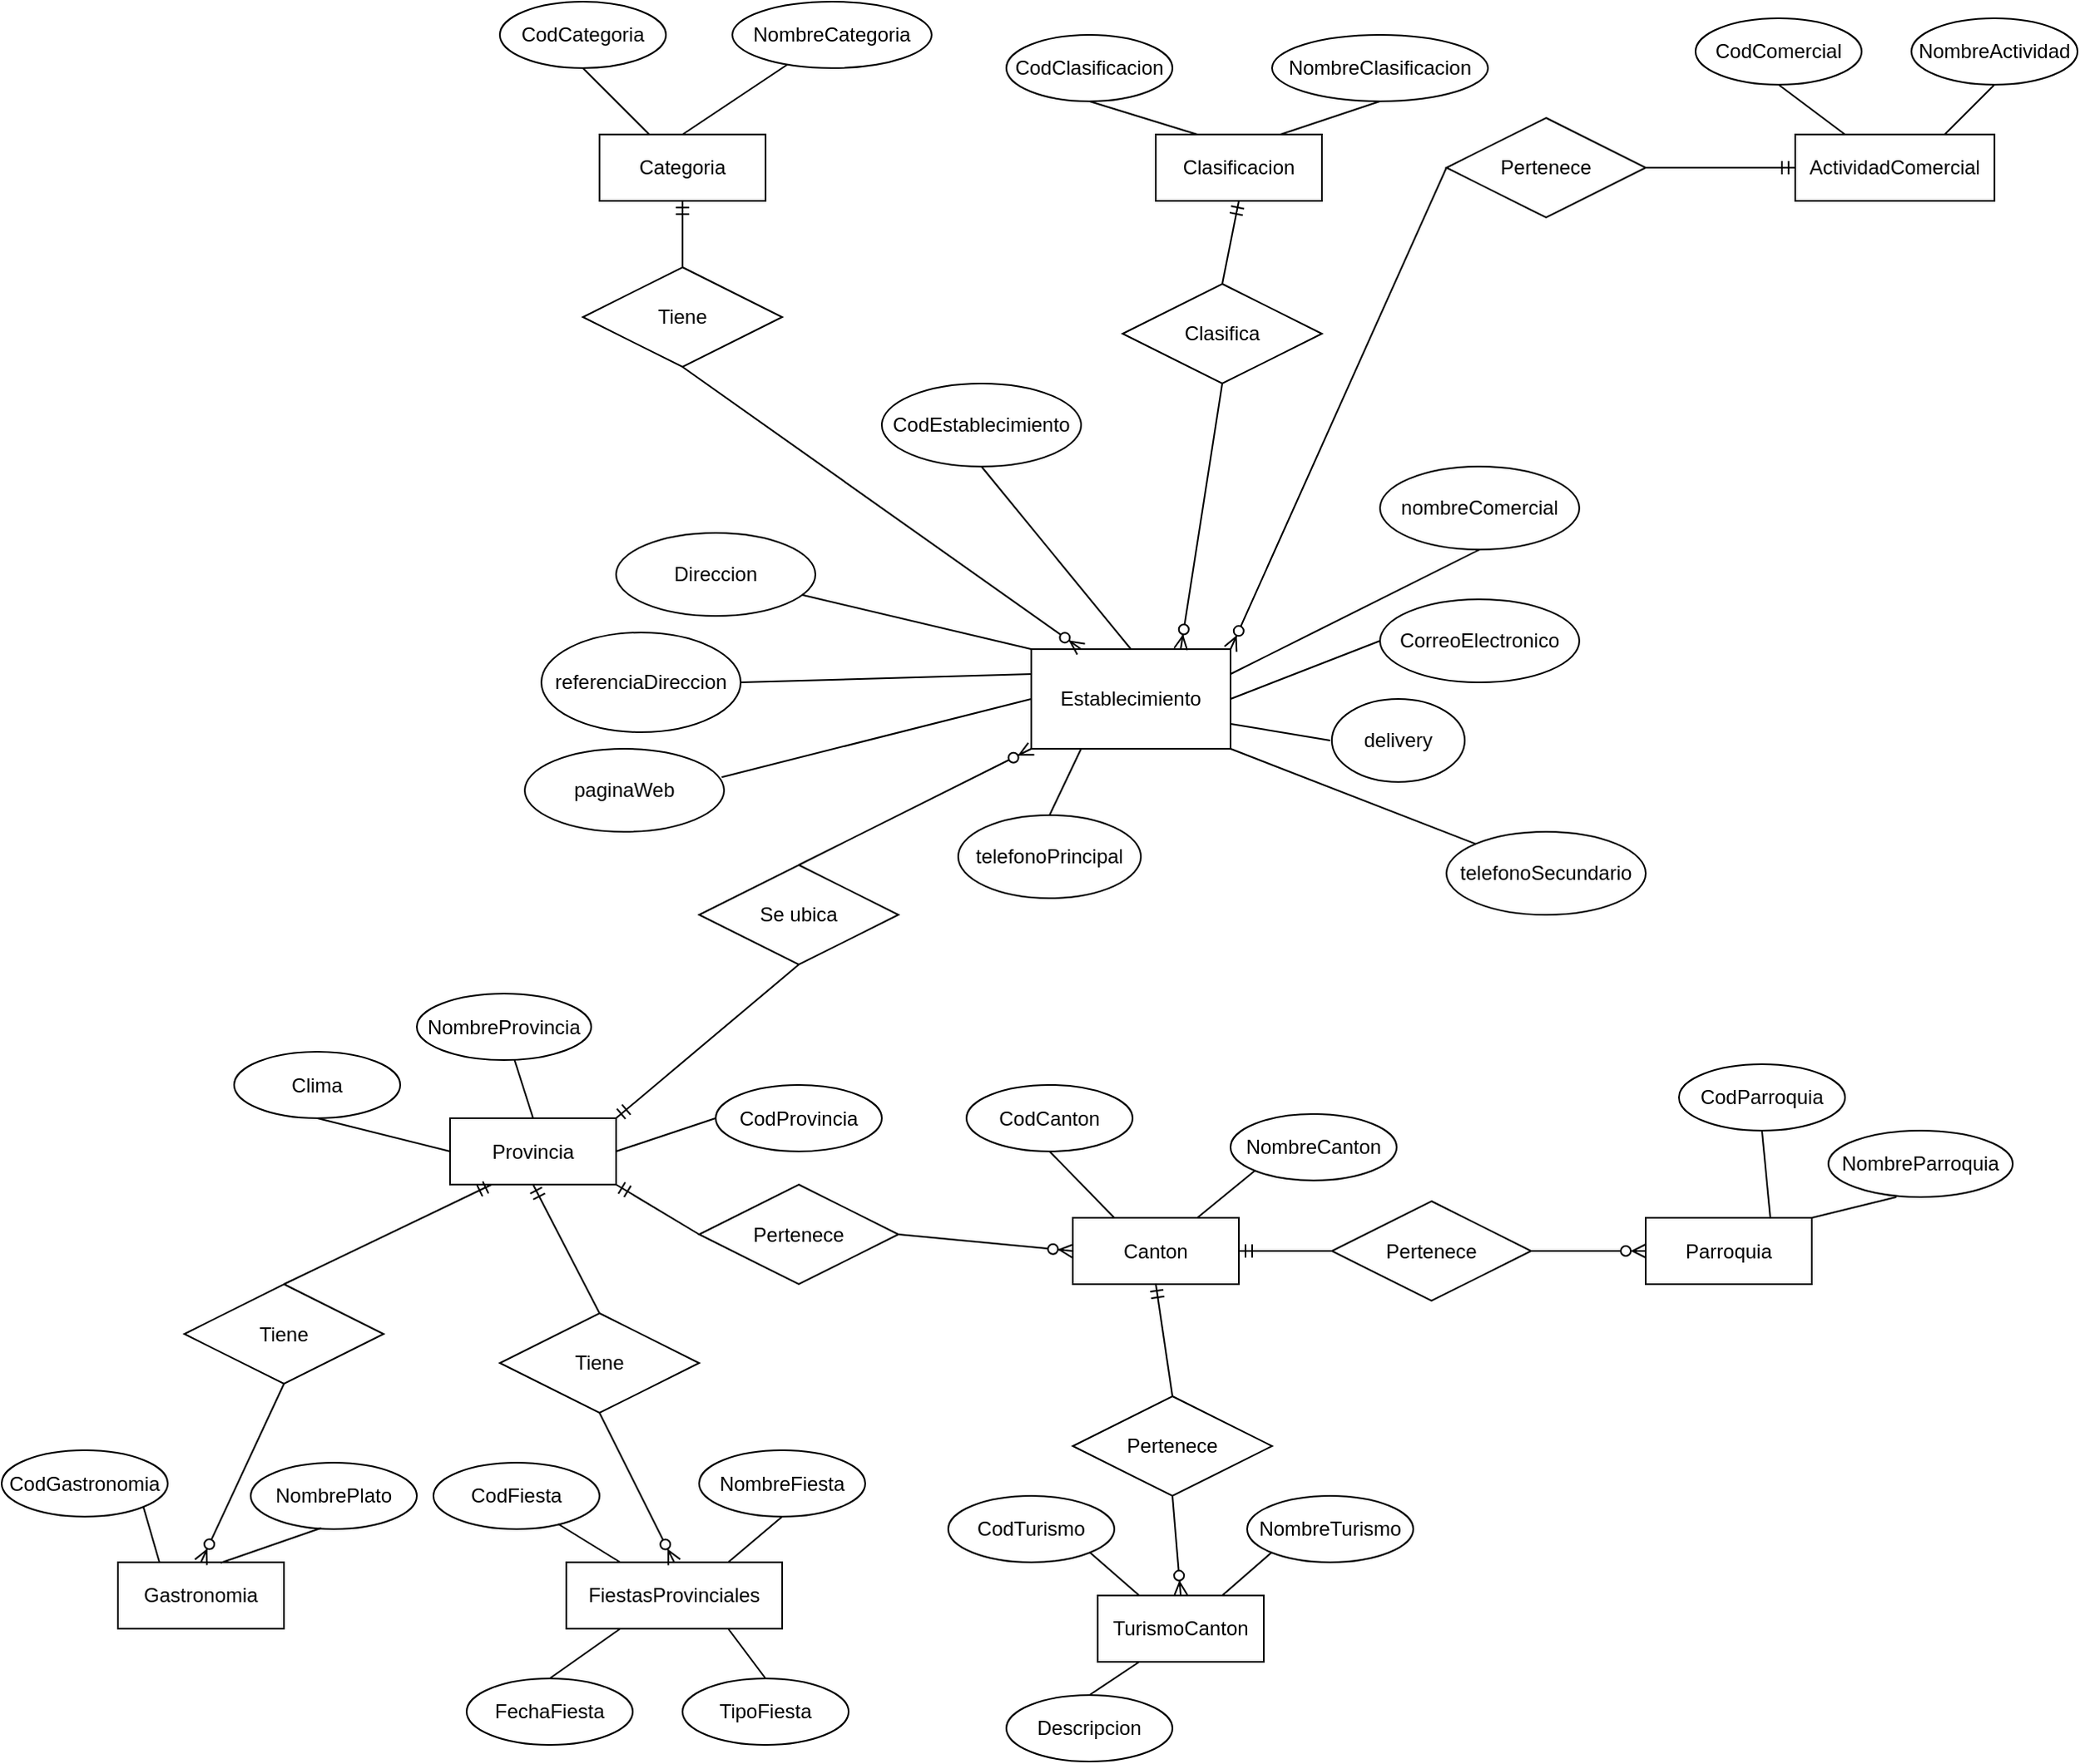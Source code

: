 <mxfile version="19.0.3" type="device"><diagram id="7Nfb3QkKBbaUCwM4NK9T" name="Page-1"><mxGraphModel dx="1038" dy="1818" grid="1" gridSize="10" guides="1" tooltips="1" connect="1" arrows="1" fold="1" page="1" pageScale="1" pageWidth="827" pageHeight="1169" math="0" shadow="0"><root><mxCell id="0"/><mxCell id="1" parent="0"/><mxCell id="yKOmjdnNSAJttsfC4Ndb-1" value="&lt;font style=&quot;vertical-align: inherit;&quot;&gt;&lt;font style=&quot;vertical-align: inherit;&quot;&gt;Establecimiento&lt;/font&gt;&lt;/font&gt;" style="rounded=0;whiteSpace=wrap;html=1;" parent="1" vertex="1"><mxGeometry x="660" y="-680" width="120" height="60" as="geometry"/></mxCell><mxCell id="yKOmjdnNSAJttsfC4Ndb-2" value="" style="endArrow=none;html=1;rounded=0;entryX=0.5;entryY=0;entryDx=0;entryDy=0;exitX=0.5;exitY=1;exitDx=0;exitDy=0;" parent="1" source="yKOmjdnNSAJttsfC4Ndb-4" target="yKOmjdnNSAJttsfC4Ndb-1" edge="1"><mxGeometry width="50" height="50" relative="1" as="geometry"><mxPoint x="780" y="-660" as="sourcePoint"/><mxPoint x="830" y="-620" as="targetPoint"/></mxGeometry></mxCell><mxCell id="yKOmjdnNSAJttsfC4Ndb-4" value="&lt;font style=&quot;vertical-align: inherit;&quot;&gt;&lt;font style=&quot;vertical-align: inherit;&quot;&gt;CodEstablecimiento&lt;/font&gt;&lt;/font&gt;" style="ellipse;whiteSpace=wrap;html=1;" parent="1" vertex="1"><mxGeometry x="570" y="-840" width="120" height="50" as="geometry"/></mxCell><mxCell id="yKOmjdnNSAJttsfC4Ndb-5" value="&lt;font style=&quot;vertical-align: inherit;&quot;&gt;&lt;font style=&quot;vertical-align: inherit;&quot;&gt;referenciaDireccion&lt;/font&gt;&lt;/font&gt;" style="ellipse;whiteSpace=wrap;html=1;" parent="1" vertex="1"><mxGeometry x="365" y="-690" width="120" height="60" as="geometry"/></mxCell><mxCell id="yKOmjdnNSAJttsfC4Ndb-6" value="&lt;font style=&quot;vertical-align: inherit;&quot;&gt;&lt;font style=&quot;vertical-align: inherit;&quot;&gt;Direccion&lt;/font&gt;&lt;/font&gt;" style="ellipse;whiteSpace=wrap;html=1;" parent="1" vertex="1"><mxGeometry x="410" y="-750" width="120" height="50" as="geometry"/></mxCell><mxCell id="yKOmjdnNSAJttsfC4Ndb-7" value="&lt;font style=&quot;vertical-align: inherit;&quot;&gt;&lt;font style=&quot;vertical-align: inherit;&quot;&gt;nombreComercial&lt;/font&gt;&lt;/font&gt;" style="ellipse;whiteSpace=wrap;html=1;" parent="1" vertex="1"><mxGeometry x="870" y="-790" width="120" height="50" as="geometry"/></mxCell><mxCell id="yKOmjdnNSAJttsfC4Ndb-9" value="&lt;font style=&quot;vertical-align: inherit;&quot;&gt;&lt;font style=&quot;vertical-align: inherit;&quot;&gt;telefonoSecundario&lt;/font&gt;&lt;/font&gt;" style="ellipse;whiteSpace=wrap;html=1;" parent="1" vertex="1"><mxGeometry x="910" y="-570" width="120" height="50" as="geometry"/></mxCell><mxCell id="yKOmjdnNSAJttsfC4Ndb-10" value="&lt;font style=&quot;vertical-align: inherit;&quot;&gt;&lt;font style=&quot;vertical-align: inherit;&quot;&gt;telefonoPrincipal&lt;/font&gt;&lt;/font&gt;" style="ellipse;whiteSpace=wrap;html=1;" parent="1" vertex="1"><mxGeometry x="616" y="-580" width="110" height="50" as="geometry"/></mxCell><mxCell id="yKOmjdnNSAJttsfC4Ndb-11" value="&lt;font style=&quot;vertical-align: inherit;&quot;&gt;&lt;font style=&quot;vertical-align: inherit;&quot;&gt;CorreoElectronico&lt;/font&gt;&lt;/font&gt;" style="ellipse;whiteSpace=wrap;html=1;" parent="1" vertex="1"><mxGeometry x="870" y="-710" width="120" height="50" as="geometry"/></mxCell><mxCell id="yKOmjdnNSAJttsfC4Ndb-12" value="&lt;font style=&quot;vertical-align: inherit&quot;&gt;&lt;font style=&quot;vertical-align: inherit&quot;&gt;delivery&lt;/font&gt;&lt;/font&gt;" style="ellipse;whiteSpace=wrap;html=1;" parent="1" vertex="1"><mxGeometry x="841" y="-650" width="80" height="50" as="geometry"/></mxCell><mxCell id="yKOmjdnNSAJttsfC4Ndb-13" value="&lt;font style=&quot;vertical-align: inherit;&quot;&gt;&lt;font style=&quot;vertical-align: inherit;&quot;&gt;paginaWeb&lt;/font&gt;&lt;/font&gt;" style="ellipse;whiteSpace=wrap;html=1;" parent="1" vertex="1"><mxGeometry x="355" y="-620" width="120" height="50" as="geometry"/></mxCell><mxCell id="yKOmjdnNSAJttsfC4Ndb-14" style="edgeStyle=orthogonalEdgeStyle;rounded=0;orthogonalLoop=1;jettySize=auto;html=1;exitX=0.5;exitY=1;exitDx=0;exitDy=0;" parent="1" source="yKOmjdnNSAJttsfC4Ndb-10" target="yKOmjdnNSAJttsfC4Ndb-10" edge="1"><mxGeometry relative="1" as="geometry"/></mxCell><mxCell id="yKOmjdnNSAJttsfC4Ndb-15" value="" style="endArrow=none;html=1;rounded=0;exitX=1;exitY=0.25;exitDx=0;exitDy=0;entryX=0.5;entryY=1;entryDx=0;entryDy=0;" parent="1" source="yKOmjdnNSAJttsfC4Ndb-1" target="yKOmjdnNSAJttsfC4Ndb-7" edge="1"><mxGeometry width="50" height="50" relative="1" as="geometry"><mxPoint x="870" y="-650" as="sourcePoint"/><mxPoint x="920" y="-700" as="targetPoint"/></mxGeometry></mxCell><mxCell id="yKOmjdnNSAJttsfC4Ndb-16" value="" style="endArrow=none;html=1;rounded=0;exitX=0;exitY=0;exitDx=0;exitDy=0;" parent="1" source="yKOmjdnNSAJttsfC4Ndb-1" target="yKOmjdnNSAJttsfC4Ndb-6" edge="1"><mxGeometry width="50" height="50" relative="1" as="geometry"><mxPoint x="870" y="-650" as="sourcePoint"/><mxPoint x="920" y="-700" as="targetPoint"/></mxGeometry></mxCell><mxCell id="yKOmjdnNSAJttsfC4Ndb-17" value="" style="endArrow=none;html=1;rounded=0;exitX=1;exitY=0.5;exitDx=0;exitDy=0;entryX=0;entryY=0.25;entryDx=0;entryDy=0;" parent="1" source="yKOmjdnNSAJttsfC4Ndb-5" target="yKOmjdnNSAJttsfC4Ndb-1" edge="1"><mxGeometry width="50" height="50" relative="1" as="geometry"><mxPoint x="640" y="-625" as="sourcePoint"/><mxPoint x="690" y="-675" as="targetPoint"/></mxGeometry></mxCell><mxCell id="yKOmjdnNSAJttsfC4Ndb-19" value="" style="endArrow=none;html=1;rounded=0;entryX=0;entryY=0.5;entryDx=0;entryDy=0;exitX=1;exitY=0.5;exitDx=0;exitDy=0;" parent="1" source="yKOmjdnNSAJttsfC4Ndb-1" target="yKOmjdnNSAJttsfC4Ndb-11" edge="1"><mxGeometry width="50" height="50" relative="1" as="geometry"><mxPoint x="695" y="-680" as="sourcePoint"/><mxPoint x="745" y="-730" as="targetPoint"/></mxGeometry></mxCell><mxCell id="yKOmjdnNSAJttsfC4Ndb-20" value="" style="endArrow=none;html=1;rounded=0;entryX=0;entryY=0.5;entryDx=0;entryDy=0;exitX=0.988;exitY=0.342;exitDx=0;exitDy=0;exitPerimeter=0;" parent="1" source="yKOmjdnNSAJttsfC4Ndb-13" target="yKOmjdnNSAJttsfC4Ndb-1" edge="1"><mxGeometry width="50" height="50" relative="1" as="geometry"><mxPoint x="620" y="-620" as="sourcePoint"/><mxPoint x="670" y="-670" as="targetPoint"/></mxGeometry></mxCell><mxCell id="yKOmjdnNSAJttsfC4Ndb-21" value="" style="endArrow=none;html=1;rounded=0;exitX=1;exitY=0.75;exitDx=0;exitDy=0;" parent="1" source="yKOmjdnNSAJttsfC4Ndb-1" edge="1"><mxGeometry width="50" height="50" relative="1" as="geometry"><mxPoint x="775" y="-650" as="sourcePoint"/><mxPoint x="840" y="-625" as="targetPoint"/></mxGeometry></mxCell><mxCell id="yKOmjdnNSAJttsfC4Ndb-22" value="" style="endArrow=none;html=1;rounded=0;entryX=1;entryY=1;entryDx=0;entryDy=0;exitX=0;exitY=0;exitDx=0;exitDy=0;" parent="1" source="yKOmjdnNSAJttsfC4Ndb-9" target="yKOmjdnNSAJttsfC4Ndb-1" edge="1"><mxGeometry width="50" height="50" relative="1" as="geometry"><mxPoint x="730" y="-600" as="sourcePoint"/><mxPoint x="730" y="-640" as="targetPoint"/></mxGeometry></mxCell><mxCell id="yKOmjdnNSAJttsfC4Ndb-23" value="" style="endArrow=none;html=1;rounded=0;entryX=0.25;entryY=1;entryDx=0;entryDy=0;exitX=0.5;exitY=0;exitDx=0;exitDy=0;" parent="1" source="yKOmjdnNSAJttsfC4Ndb-10" target="yKOmjdnNSAJttsfC4Ndb-1" edge="1"><mxGeometry width="50" height="50" relative="1" as="geometry"><mxPoint x="640" y="-560" as="sourcePoint"/><mxPoint x="690" y="-610" as="targetPoint"/></mxGeometry></mxCell><mxCell id="RggyuU1F-Hhv1ceYbxHs-1" value="Provincia" style="whiteSpace=wrap;html=1;align=center;" parent="1" vertex="1"><mxGeometry x="310" y="-397.5" width="100" height="40" as="geometry"/></mxCell><mxCell id="RggyuU1F-Hhv1ceYbxHs-2" value="CodProvincia" style="ellipse;whiteSpace=wrap;html=1;align=center;" parent="1" vertex="1"><mxGeometry x="470" y="-417.5" width="100" height="40" as="geometry"/></mxCell><mxCell id="RggyuU1F-Hhv1ceYbxHs-3" value="NombreProvincia" style="ellipse;whiteSpace=wrap;html=1;align=center;" parent="1" vertex="1"><mxGeometry x="290" y="-472.5" width="105" height="40" as="geometry"/></mxCell><mxCell id="RggyuU1F-Hhv1ceYbxHs-4" value="Clima" style="ellipse;whiteSpace=wrap;html=1;align=center;" parent="1" vertex="1"><mxGeometry x="180" y="-437.5" width="100" height="40" as="geometry"/></mxCell><mxCell id="RggyuU1F-Hhv1ceYbxHs-5" value="" style="endArrow=none;html=1;rounded=0;entryX=0;entryY=0.5;entryDx=0;entryDy=0;exitX=0.5;exitY=1;exitDx=0;exitDy=0;" parent="1" source="RggyuU1F-Hhv1ceYbxHs-4" target="RggyuU1F-Hhv1ceYbxHs-1" edge="1"><mxGeometry relative="1" as="geometry"><mxPoint x="-100" y="-377.5" as="sourcePoint"/><mxPoint x="60" y="-377.5" as="targetPoint"/></mxGeometry></mxCell><mxCell id="RggyuU1F-Hhv1ceYbxHs-6" value="" style="endArrow=none;html=1;rounded=0;entryX=0.5;entryY=0;entryDx=0;entryDy=0;" parent="1" source="RggyuU1F-Hhv1ceYbxHs-3" target="RggyuU1F-Hhv1ceYbxHs-1" edge="1"><mxGeometry relative="1" as="geometry"><mxPoint x="90" y="-472.5" as="sourcePoint"/><mxPoint x="250" y="-472.5" as="targetPoint"/></mxGeometry></mxCell><mxCell id="RggyuU1F-Hhv1ceYbxHs-7" value="" style="endArrow=none;html=1;rounded=0;entryX=0;entryY=0.5;entryDx=0;entryDy=0;exitX=1;exitY=0.5;exitDx=0;exitDy=0;" parent="1" source="RggyuU1F-Hhv1ceYbxHs-1" target="RggyuU1F-Hhv1ceYbxHs-2" edge="1"><mxGeometry relative="1" as="geometry"><mxPoint x="250" y="-303" as="sourcePoint"/><mxPoint x="410" y="-303" as="targetPoint"/></mxGeometry></mxCell><mxCell id="RggyuU1F-Hhv1ceYbxHs-8" value="Categoria" style="whiteSpace=wrap;html=1;align=center;" parent="1" vertex="1"><mxGeometry x="400" y="-990" width="100" height="40" as="geometry"/></mxCell><mxCell id="RggyuU1F-Hhv1ceYbxHs-9" value="NombreCategoria" style="ellipse;whiteSpace=wrap;html=1;align=center;" parent="1" vertex="1"><mxGeometry x="480" y="-1070" width="120" height="40" as="geometry"/></mxCell><mxCell id="RggyuU1F-Hhv1ceYbxHs-10" value="CodCategoria" style="ellipse;whiteSpace=wrap;html=1;align=center;" parent="1" vertex="1"><mxGeometry x="340" y="-1070" width="100" height="40" as="geometry"/></mxCell><mxCell id="RggyuU1F-Hhv1ceYbxHs-11" value="" style="endArrow=none;html=1;rounded=0;" parent="1" target="RggyuU1F-Hhv1ceYbxHs-8" edge="1"><mxGeometry relative="1" as="geometry"><mxPoint x="390" y="-1030" as="sourcePoint"/><mxPoint x="470" y="-1140" as="targetPoint"/></mxGeometry></mxCell><mxCell id="RggyuU1F-Hhv1ceYbxHs-12" value="" style="endArrow=none;html=1;rounded=0;entryX=0.5;entryY=0;entryDx=0;entryDy=0;" parent="1" source="RggyuU1F-Hhv1ceYbxHs-9" target="RggyuU1F-Hhv1ceYbxHs-8" edge="1"><mxGeometry relative="1" as="geometry"><mxPoint x="310" y="-1140" as="sourcePoint"/><mxPoint x="470" y="-1140" as="targetPoint"/></mxGeometry></mxCell><mxCell id="RggyuU1F-Hhv1ceYbxHs-13" value="Canton" style="whiteSpace=wrap;html=1;align=center;" parent="1" vertex="1"><mxGeometry x="685" y="-337.5" width="100" height="40" as="geometry"/></mxCell><mxCell id="RggyuU1F-Hhv1ceYbxHs-14" value="CodCanton" style="ellipse;whiteSpace=wrap;html=1;align=center;" parent="1" vertex="1"><mxGeometry x="621" y="-417.5" width="100" height="40" as="geometry"/></mxCell><mxCell id="RggyuU1F-Hhv1ceYbxHs-15" value="NombreCanton" style="ellipse;whiteSpace=wrap;html=1;align=center;" parent="1" vertex="1"><mxGeometry x="780" y="-400" width="100" height="40" as="geometry"/></mxCell><mxCell id="RggyuU1F-Hhv1ceYbxHs-16" value="" style="endArrow=none;html=1;rounded=0;entryX=0.25;entryY=0;entryDx=0;entryDy=0;exitX=0.5;exitY=1;exitDx=0;exitDy=0;" parent="1" source="RggyuU1F-Hhv1ceYbxHs-14" target="RggyuU1F-Hhv1ceYbxHs-13" edge="1"><mxGeometry relative="1" as="geometry"><mxPoint x="591" y="-487.5" as="sourcePoint"/><mxPoint x="751" y="-487.5" as="targetPoint"/></mxGeometry></mxCell><mxCell id="RggyuU1F-Hhv1ceYbxHs-17" value="" style="endArrow=none;html=1;rounded=0;exitX=0;exitY=1;exitDx=0;exitDy=0;entryX=0.75;entryY=0;entryDx=0;entryDy=0;" parent="1" source="RggyuU1F-Hhv1ceYbxHs-15" target="RggyuU1F-Hhv1ceYbxHs-13" edge="1"><mxGeometry relative="1" as="geometry"><mxPoint x="591" y="-487.5" as="sourcePoint"/><mxPoint x="770" y="-350" as="targetPoint"/></mxGeometry></mxCell><mxCell id="RggyuU1F-Hhv1ceYbxHs-18" value="ActividadComercial" style="whiteSpace=wrap;html=1;align=center;" parent="1" vertex="1"><mxGeometry x="1120" y="-990" width="120" height="40" as="geometry"/></mxCell><mxCell id="RggyuU1F-Hhv1ceYbxHs-19" value="CodComercial" style="ellipse;whiteSpace=wrap;html=1;align=center;" parent="1" vertex="1"><mxGeometry x="1060" y="-1060" width="100" height="40" as="geometry"/></mxCell><mxCell id="RggyuU1F-Hhv1ceYbxHs-20" value="NombreActividad" style="ellipse;whiteSpace=wrap;html=1;align=center;" parent="1" vertex="1"><mxGeometry x="1190" y="-1060" width="100" height="40" as="geometry"/></mxCell><mxCell id="RggyuU1F-Hhv1ceYbxHs-21" value="" style="endArrow=none;html=1;rounded=0;entryX=0.25;entryY=0;entryDx=0;entryDy=0;exitX=0.5;exitY=1;exitDx=0;exitDy=0;" parent="1" source="RggyuU1F-Hhv1ceYbxHs-19" target="RggyuU1F-Hhv1ceYbxHs-18" edge="1"><mxGeometry relative="1" as="geometry"><mxPoint x="730" y="-1170" as="sourcePoint"/><mxPoint x="890" y="-1170" as="targetPoint"/></mxGeometry></mxCell><mxCell id="RggyuU1F-Hhv1ceYbxHs-22" value="" style="endArrow=none;html=1;rounded=0;entryX=0.75;entryY=0;entryDx=0;entryDy=0;exitX=0.5;exitY=1;exitDx=0;exitDy=0;" parent="1" source="RggyuU1F-Hhv1ceYbxHs-20" target="RggyuU1F-Hhv1ceYbxHs-18" edge="1"><mxGeometry relative="1" as="geometry"><mxPoint x="730" y="-1170" as="sourcePoint"/><mxPoint x="890" y="-1170" as="targetPoint"/></mxGeometry></mxCell><mxCell id="RggyuU1F-Hhv1ceYbxHs-23" value="Clasificacion" style="whiteSpace=wrap;html=1;align=center;" parent="1" vertex="1"><mxGeometry x="735" y="-990" width="100" height="40" as="geometry"/></mxCell><mxCell id="RggyuU1F-Hhv1ceYbxHs-24" value="NombreClasificacion" style="ellipse;whiteSpace=wrap;html=1;align=center;" parent="1" vertex="1"><mxGeometry x="805" y="-1050" width="130" height="40" as="geometry"/></mxCell><mxCell id="RggyuU1F-Hhv1ceYbxHs-25" value="CodClasificacion" style="ellipse;whiteSpace=wrap;html=1;align=center;" parent="1" vertex="1"><mxGeometry x="645" y="-1050" width="100" height="40" as="geometry"/></mxCell><mxCell id="RggyuU1F-Hhv1ceYbxHs-26" value="" style="endArrow=none;html=1;rounded=0;exitX=0.25;exitY=0;exitDx=0;exitDy=0;entryX=0.5;entryY=1;entryDx=0;entryDy=0;" parent="1" source="RggyuU1F-Hhv1ceYbxHs-23" target="RggyuU1F-Hhv1ceYbxHs-25" edge="1"><mxGeometry relative="1" as="geometry"><mxPoint x="865" y="-1240" as="sourcePoint"/><mxPoint x="1025" y="-1240" as="targetPoint"/></mxGeometry></mxCell><mxCell id="RggyuU1F-Hhv1ceYbxHs-27" value="" style="endArrow=none;html=1;rounded=0;entryX=0.75;entryY=0;entryDx=0;entryDy=0;exitX=0.5;exitY=1;exitDx=0;exitDy=0;" parent="1" source="RggyuU1F-Hhv1ceYbxHs-24" target="RggyuU1F-Hhv1ceYbxHs-23" edge="1"><mxGeometry relative="1" as="geometry"><mxPoint x="865" y="-1240" as="sourcePoint"/><mxPoint x="1025" y="-1240" as="targetPoint"/></mxGeometry></mxCell><mxCell id="RggyuU1F-Hhv1ceYbxHs-28" value="Parroquia" style="whiteSpace=wrap;html=1;align=center;" parent="1" vertex="1"><mxGeometry x="1030" y="-337.5" width="100" height="40" as="geometry"/></mxCell><mxCell id="RggyuU1F-Hhv1ceYbxHs-29" value="CodParroquia" style="ellipse;whiteSpace=wrap;html=1;align=center;" parent="1" vertex="1"><mxGeometry x="1050" y="-430" width="100" height="40" as="geometry"/></mxCell><mxCell id="RggyuU1F-Hhv1ceYbxHs-30" value="NombreParroquia" style="ellipse;whiteSpace=wrap;html=1;align=center;" parent="1" vertex="1"><mxGeometry x="1140" y="-390" width="111" height="40" as="geometry"/></mxCell><mxCell id="RggyuU1F-Hhv1ceYbxHs-32" value="" style="endArrow=none;html=1;rounded=0;exitX=0.5;exitY=1;exitDx=0;exitDy=0;entryX=0.75;entryY=0;entryDx=0;entryDy=0;" parent="1" source="RggyuU1F-Hhv1ceYbxHs-29" target="RggyuU1F-Hhv1ceYbxHs-28" edge="1"><mxGeometry relative="1" as="geometry"><mxPoint x="1030" y="-370" as="sourcePoint"/><mxPoint x="1080" y="-340" as="targetPoint"/></mxGeometry></mxCell><mxCell id="RggyuU1F-Hhv1ceYbxHs-33" value="" style="endArrow=none;html=1;rounded=0;entryX=1;entryY=0;entryDx=0;entryDy=0;exitX=0.369;exitY=1;exitDx=0;exitDy=0;exitPerimeter=0;" parent="1" source="RggyuU1F-Hhv1ceYbxHs-30" target="RggyuU1F-Hhv1ceYbxHs-28" edge="1"><mxGeometry relative="1" as="geometry"><mxPoint x="1175.5" y="-367.5" as="sourcePoint"/><mxPoint x="1045" y="-447.5" as="targetPoint"/></mxGeometry></mxCell><mxCell id="RggyuU1F-Hhv1ceYbxHs-35" value="Gastronomia" style="whiteSpace=wrap;html=1;align=center;" parent="1" vertex="1"><mxGeometry x="110" y="-130" width="100" height="40" as="geometry"/></mxCell><mxCell id="RggyuU1F-Hhv1ceYbxHs-36" value="NombrePlato" style="ellipse;whiteSpace=wrap;html=1;align=center;" parent="1" vertex="1"><mxGeometry x="190" y="-190" width="100" height="40" as="geometry"/></mxCell><mxCell id="RggyuU1F-Hhv1ceYbxHs-37" value="CodGastronomia" style="ellipse;whiteSpace=wrap;html=1;align=center;" parent="1" vertex="1"><mxGeometry x="40" y="-197.5" width="100" height="40" as="geometry"/></mxCell><mxCell id="RggyuU1F-Hhv1ceYbxHs-38" value="" style="endArrow=none;html=1;rounded=0;entryX=0.25;entryY=0;entryDx=0;entryDy=0;exitX=1;exitY=1;exitDx=0;exitDy=0;" parent="1" source="RggyuU1F-Hhv1ceYbxHs-37" target="RggyuU1F-Hhv1ceYbxHs-35" edge="1"><mxGeometry relative="1" as="geometry"><mxPoint x="560" y="-477.5" as="sourcePoint"/><mxPoint x="720" y="-477.5" as="targetPoint"/></mxGeometry></mxCell><mxCell id="RggyuU1F-Hhv1ceYbxHs-39" value="" style="endArrow=none;html=1;rounded=0;exitX=0.618;exitY=0.01;exitDx=0;exitDy=0;exitPerimeter=0;entryX=0.424;entryY=0.985;entryDx=0;entryDy=0;entryPerimeter=0;" parent="1" source="RggyuU1F-Hhv1ceYbxHs-35" target="RggyuU1F-Hhv1ceYbxHs-36" edge="1"><mxGeometry relative="1" as="geometry"><mxPoint x="560" y="-477.5" as="sourcePoint"/><mxPoint x="720" y="-477.5" as="targetPoint"/></mxGeometry></mxCell><mxCell id="RggyuU1F-Hhv1ceYbxHs-40" value="TurismoCanton" style="whiteSpace=wrap;html=1;align=center;" parent="1" vertex="1"><mxGeometry x="700" y="-110" width="100" height="40" as="geometry"/></mxCell><mxCell id="RggyuU1F-Hhv1ceYbxHs-41" value="NombreTurismo" style="ellipse;whiteSpace=wrap;html=1;align=center;" parent="1" vertex="1"><mxGeometry x="790" y="-170" width="100" height="40" as="geometry"/></mxCell><mxCell id="RggyuU1F-Hhv1ceYbxHs-42" value="CodTurismo" style="ellipse;whiteSpace=wrap;html=1;align=center;" parent="1" vertex="1"><mxGeometry x="610" y="-170" width="100" height="40" as="geometry"/></mxCell><mxCell id="RggyuU1F-Hhv1ceYbxHs-43" value="" style="endArrow=none;html=1;rounded=0;entryX=0.25;entryY=0;entryDx=0;entryDy=0;exitX=1;exitY=1;exitDx=0;exitDy=0;" parent="1" source="RggyuU1F-Hhv1ceYbxHs-42" target="RggyuU1F-Hhv1ceYbxHs-40" edge="1"><mxGeometry relative="1" as="geometry"><mxPoint x="680" y="-130" as="sourcePoint"/><mxPoint x="840" y="-130" as="targetPoint"/></mxGeometry></mxCell><mxCell id="RggyuU1F-Hhv1ceYbxHs-44" value="" style="endArrow=none;html=1;rounded=0;entryX=0.75;entryY=0;entryDx=0;entryDy=0;exitX=0;exitY=1;exitDx=0;exitDy=0;" parent="1" source="RggyuU1F-Hhv1ceYbxHs-41" target="RggyuU1F-Hhv1ceYbxHs-40" edge="1"><mxGeometry relative="1" as="geometry"><mxPoint x="680" y="-130" as="sourcePoint"/><mxPoint x="840" y="-130" as="targetPoint"/></mxGeometry></mxCell><mxCell id="RggyuU1F-Hhv1ceYbxHs-45" value="FiestasProvinciales" style="whiteSpace=wrap;html=1;align=center;" parent="1" vertex="1"><mxGeometry x="380" y="-130" width="130" height="40" as="geometry"/></mxCell><mxCell id="RggyuU1F-Hhv1ceYbxHs-46" value="CodFiesta" style="ellipse;whiteSpace=wrap;html=1;align=center;" parent="1" vertex="1"><mxGeometry x="300" y="-190" width="100" height="40" as="geometry"/></mxCell><mxCell id="RggyuU1F-Hhv1ceYbxHs-47" value="NombreFiesta" style="ellipse;whiteSpace=wrap;html=1;align=center;" parent="1" vertex="1"><mxGeometry x="460" y="-197.5" width="100" height="40" as="geometry"/></mxCell><mxCell id="RggyuU1F-Hhv1ceYbxHs-48" value="" style="endArrow=none;html=1;rounded=0;entryX=0.25;entryY=0;entryDx=0;entryDy=0;exitX=0.752;exitY=0.925;exitDx=0;exitDy=0;exitPerimeter=0;" parent="1" source="RggyuU1F-Hhv1ceYbxHs-46" target="RggyuU1F-Hhv1ceYbxHs-45" edge="1"><mxGeometry relative="1" as="geometry"><mxPoint x="40" y="-190" as="sourcePoint"/><mxPoint x="200" y="-190" as="targetPoint"/></mxGeometry></mxCell><mxCell id="RggyuU1F-Hhv1ceYbxHs-49" value="" style="endArrow=none;html=1;rounded=0;entryX=0.75;entryY=0;entryDx=0;entryDy=0;exitX=0.5;exitY=1;exitDx=0;exitDy=0;" parent="1" source="RggyuU1F-Hhv1ceYbxHs-47" target="RggyuU1F-Hhv1ceYbxHs-45" edge="1"><mxGeometry relative="1" as="geometry"><mxPoint x="40" y="-190" as="sourcePoint"/><mxPoint x="200" y="-190" as="targetPoint"/></mxGeometry></mxCell><mxCell id="QjL9hNkcMZMVDO8FhOjy-7" value="Tiene" style="shape=rhombus;perimeter=rhombusPerimeter;whiteSpace=wrap;html=1;align=center;" parent="1" vertex="1"><mxGeometry x="390" y="-910" width="120" height="60" as="geometry"/></mxCell><mxCell id="QjL9hNkcMZMVDO8FhOjy-10" value="" style="fontSize=12;html=1;endArrow=ERzeroToMany;endFill=1;rounded=0;strokeColor=default;entryX=0.25;entryY=0;entryDx=0;entryDy=0;exitX=0.5;exitY=1;exitDx=0;exitDy=0;" parent="1" source="QjL9hNkcMZMVDO8FhOjy-7" target="yKOmjdnNSAJttsfC4Ndb-1" edge="1"><mxGeometry width="100" height="100" relative="1" as="geometry"><mxPoint x="520" y="-910" as="sourcePoint"/><mxPoint x="485" y="-900" as="targetPoint"/></mxGeometry></mxCell><mxCell id="QjL9hNkcMZMVDO8FhOjy-11" value="" style="fontSize=12;html=1;endArrow=ERmandOne;rounded=0;strokeColor=default;entryX=0.5;entryY=1;entryDx=0;entryDy=0;" parent="1" source="QjL9hNkcMZMVDO8FhOjy-7" target="RggyuU1F-Hhv1ceYbxHs-8" edge="1"><mxGeometry width="100" height="100" relative="1" as="geometry"><mxPoint x="265" y="-850" as="sourcePoint"/><mxPoint x="475" y="-820" as="targetPoint"/></mxGeometry></mxCell><mxCell id="8c7LyNgNiPGA2asr0MCU-2" value="Clasifica" style="shape=rhombus;perimeter=rhombusPerimeter;whiteSpace=wrap;html=1;align=center;" parent="1" vertex="1"><mxGeometry x="715" y="-900" width="120" height="60" as="geometry"/></mxCell><mxCell id="8c7LyNgNiPGA2asr0MCU-8" value="Pertenece" style="shape=rhombus;perimeter=rhombusPerimeter;whiteSpace=wrap;html=1;align=center;" parent="1" vertex="1"><mxGeometry x="910" y="-1000" width="120" height="60" as="geometry"/></mxCell><mxCell id="8c7LyNgNiPGA2asr0MCU-13" value="" style="fontSize=12;html=1;endArrow=ERzeroToMany;endFill=1;rounded=0;strokeColor=default;entryX=0;entryY=1;entryDx=0;entryDy=0;exitX=0.5;exitY=0;exitDx=0;exitDy=0;" parent="1" source="8c7LyNgNiPGA2asr0MCU-14" target="yKOmjdnNSAJttsfC4Ndb-1" edge="1"><mxGeometry width="100" height="100" relative="1" as="geometry"><mxPoint x="390" y="-560" as="sourcePoint"/><mxPoint x="550.0" y="-650" as="targetPoint"/></mxGeometry></mxCell><mxCell id="8c7LyNgNiPGA2asr0MCU-14" value="Se ubica" style="shape=rhombus;perimeter=rhombusPerimeter;whiteSpace=wrap;html=1;align=center;" parent="1" vertex="1"><mxGeometry x="460" y="-550" width="120" height="60" as="geometry"/></mxCell><mxCell id="8c7LyNgNiPGA2asr0MCU-15" value="" style="fontSize=12;html=1;endArrow=ERmandOne;rounded=0;strokeColor=default;exitX=0.5;exitY=1;exitDx=0;exitDy=0;entryX=1;entryY=0;entryDx=0;entryDy=0;" parent="1" source="8c7LyNgNiPGA2asr0MCU-14" target="RggyuU1F-Hhv1ceYbxHs-1" edge="1"><mxGeometry width="100" height="100" relative="1" as="geometry"><mxPoint x="560" y="-500" as="sourcePoint"/><mxPoint x="150.0" y="-380" as="targetPoint"/></mxGeometry></mxCell><mxCell id="8c7LyNgNiPGA2asr0MCU-16" value="" style="fontSize=12;html=1;endArrow=ERzeroToMany;endFill=1;rounded=0;strokeColor=default;exitX=1;exitY=0.5;exitDx=0;exitDy=0;entryX=0;entryY=0.5;entryDx=0;entryDy=0;" parent="1" source="8c7LyNgNiPGA2asr0MCU-17" target="RggyuU1F-Hhv1ceYbxHs-13" edge="1"><mxGeometry width="100" height="100" relative="1" as="geometry"><mxPoint x="590" y="-340" as="sourcePoint"/><mxPoint x="680" y="-360" as="targetPoint"/></mxGeometry></mxCell><mxCell id="8c7LyNgNiPGA2asr0MCU-17" value="Pertenece" style="shape=rhombus;perimeter=rhombusPerimeter;whiteSpace=wrap;html=1;align=center;" parent="1" vertex="1"><mxGeometry x="460" y="-357.5" width="120" height="60" as="geometry"/></mxCell><mxCell id="8c7LyNgNiPGA2asr0MCU-18" value="" style="fontSize=12;html=1;endArrow=ERmandOne;rounded=0;strokeColor=default;exitX=0;exitY=0.5;exitDx=0;exitDy=0;entryX=1;entryY=1;entryDx=0;entryDy=0;" parent="1" source="8c7LyNgNiPGA2asr0MCU-17" target="RggyuU1F-Hhv1ceYbxHs-1" edge="1"><mxGeometry width="100" height="100" relative="1" as="geometry"><mxPoint x="530" y="-480" as="sourcePoint"/><mxPoint x="420" y="-387.5" as="targetPoint"/></mxGeometry></mxCell><mxCell id="8c7LyNgNiPGA2asr0MCU-20" value="" style="fontSize=12;html=1;endArrow=ERzeroToMany;endFill=1;rounded=0;strokeColor=default;exitX=1;exitY=0.5;exitDx=0;exitDy=0;entryX=0;entryY=0.5;entryDx=0;entryDy=0;" parent="1" source="8c7LyNgNiPGA2asr0MCU-21" target="RggyuU1F-Hhv1ceYbxHs-28" edge="1"><mxGeometry width="100" height="100" relative="1" as="geometry"><mxPoint x="978" y="-332.5" as="sourcePoint"/><mxPoint x="1069" y="-330" as="targetPoint"/></mxGeometry></mxCell><mxCell id="8c7LyNgNiPGA2asr0MCU-21" value="Pertenece" style="shape=rhombus;perimeter=rhombusPerimeter;whiteSpace=wrap;html=1;align=center;" parent="1" vertex="1"><mxGeometry x="841" y="-347.5" width="120" height="60" as="geometry"/></mxCell><mxCell id="8c7LyNgNiPGA2asr0MCU-22" value="" style="fontSize=12;html=1;endArrow=ERmandOne;rounded=0;strokeColor=default;exitX=0;exitY=0.5;exitDx=0;exitDy=0;entryX=1;entryY=0.5;entryDx=0;entryDy=0;" parent="1" source="8c7LyNgNiPGA2asr0MCU-21" target="RggyuU1F-Hhv1ceYbxHs-13" edge="1"><mxGeometry width="100" height="100" relative="1" as="geometry"><mxPoint x="918" y="-472.5" as="sourcePoint"/><mxPoint x="798" y="-350" as="targetPoint"/></mxGeometry></mxCell><mxCell id="8c7LyNgNiPGA2asr0MCU-24" value="" style="fontSize=12;html=1;endArrow=ERzeroToMany;endFill=1;rounded=0;strokeColor=default;entryX=0.5;entryY=0;entryDx=0;entryDy=0;exitX=0.5;exitY=1;exitDx=0;exitDy=0;" parent="1" source="8c7LyNgNiPGA2asr0MCU-25" target="RggyuU1F-Hhv1ceYbxHs-40" edge="1"><mxGeometry width="100" height="100" relative="1" as="geometry"><mxPoint x="680" y="-170" as="sourcePoint"/><mxPoint x="670" y="-170" as="targetPoint"/></mxGeometry></mxCell><mxCell id="8c7LyNgNiPGA2asr0MCU-25" value="Pertenece" style="shape=rhombus;perimeter=rhombusPerimeter;whiteSpace=wrap;html=1;align=center;" parent="1" vertex="1"><mxGeometry x="685" y="-230" width="120" height="60" as="geometry"/></mxCell><mxCell id="8c7LyNgNiPGA2asr0MCU-27" value="" style="fontSize=12;html=1;endArrow=ERmandOne;rounded=0;strokeColor=default;exitX=0.5;exitY=0;exitDx=0;exitDy=0;entryX=0.5;entryY=1;entryDx=0;entryDy=0;" parent="1" source="8c7LyNgNiPGA2asr0MCU-25" target="RggyuU1F-Hhv1ceYbxHs-13" edge="1"><mxGeometry width="100" height="100" relative="1" as="geometry"><mxPoint x="845.0" y="-317.5" as="sourcePoint"/><mxPoint x="790.0" y="-317.5" as="targetPoint"/></mxGeometry></mxCell><mxCell id="8c7LyNgNiPGA2asr0MCU-29" value="" style="fontSize=12;html=1;endArrow=ERzeroToMany;endFill=1;rounded=0;strokeColor=default;entryX=0.5;entryY=0;entryDx=0;entryDy=0;exitX=0.5;exitY=1;exitDx=0;exitDy=0;" parent="1" source="8c7LyNgNiPGA2asr0MCU-30" target="RggyuU1F-Hhv1ceYbxHs-35" edge="1"><mxGeometry width="100" height="100" relative="1" as="geometry"><mxPoint x="85" y="-247.5" as="sourcePoint"/><mxPoint x="155" y="-157.5" as="targetPoint"/></mxGeometry></mxCell><mxCell id="8c7LyNgNiPGA2asr0MCU-30" value="Tiene" style="shape=rhombus;perimeter=rhombusPerimeter;whiteSpace=wrap;html=1;align=center;" parent="1" vertex="1"><mxGeometry x="150" y="-297.5" width="120" height="60" as="geometry"/></mxCell><mxCell id="8c7LyNgNiPGA2asr0MCU-31" value="" style="fontSize=12;html=1;endArrow=ERmandOne;rounded=0;strokeColor=default;exitX=0.5;exitY=0;exitDx=0;exitDy=0;entryX=0.25;entryY=1;entryDx=0;entryDy=0;" parent="1" source="8c7LyNgNiPGA2asr0MCU-30" target="RggyuU1F-Hhv1ceYbxHs-1" edge="1"><mxGeometry width="100" height="100" relative="1" as="geometry"><mxPoint x="250.0" y="-395" as="sourcePoint"/><mxPoint x="135" y="-385" as="targetPoint"/></mxGeometry></mxCell><mxCell id="8c7LyNgNiPGA2asr0MCU-32" value="" style="fontSize=12;html=1;endArrow=ERzeroToMany;endFill=1;rounded=0;strokeColor=default;entryX=0.5;entryY=0;entryDx=0;entryDy=0;exitX=0.5;exitY=1;exitDx=0;exitDy=0;" parent="1" source="8c7LyNgNiPGA2asr0MCU-33" target="RggyuU1F-Hhv1ceYbxHs-45" edge="1"><mxGeometry width="100" height="100" relative="1" as="geometry"><mxPoint x="335" y="-220" as="sourcePoint"/><mxPoint x="405" y="-130" as="targetPoint"/></mxGeometry></mxCell><mxCell id="8c7LyNgNiPGA2asr0MCU-33" value="Tiene" style="shape=rhombus;perimeter=rhombusPerimeter;whiteSpace=wrap;html=1;align=center;" parent="1" vertex="1"><mxGeometry x="340" y="-280" width="120" height="60" as="geometry"/></mxCell><mxCell id="8c7LyNgNiPGA2asr0MCU-34" value="" style="fontSize=12;html=1;endArrow=ERmandOne;rounded=0;strokeColor=default;exitX=0.5;exitY=0;exitDx=0;exitDy=0;entryX=0.5;entryY=1;entryDx=0;entryDy=0;" parent="1" source="8c7LyNgNiPGA2asr0MCU-33" target="RggyuU1F-Hhv1ceYbxHs-1" edge="1"><mxGeometry width="100" height="100" relative="1" as="geometry"><mxPoint x="500.0" y="-367.5" as="sourcePoint"/><mxPoint x="370" y="-350" as="targetPoint"/></mxGeometry></mxCell><mxCell id="zXzV8_te2Wa7XOJUpEnN-1" value="FechaFiesta" style="ellipse;whiteSpace=wrap;html=1;align=center;" parent="1" vertex="1"><mxGeometry x="320" y="-60" width="100" height="40" as="geometry"/></mxCell><mxCell id="zXzV8_te2Wa7XOJUpEnN-2" value="TipoFiesta" style="ellipse;whiteSpace=wrap;html=1;align=center;" parent="1" vertex="1"><mxGeometry x="450" y="-60" width="100" height="40" as="geometry"/></mxCell><mxCell id="zXzV8_te2Wa7XOJUpEnN-3" value="Descripcion" style="ellipse;whiteSpace=wrap;html=1;align=center;" parent="1" vertex="1"><mxGeometry x="645" y="-50" width="100" height="40" as="geometry"/></mxCell><mxCell id="zXzV8_te2Wa7XOJUpEnN-6" value="" style="endArrow=none;html=1;rounded=0;exitX=0.5;exitY=0;exitDx=0;exitDy=0;entryX=0.25;entryY=1;entryDx=0;entryDy=0;" parent="1" source="zXzV8_te2Wa7XOJUpEnN-1" target="RggyuU1F-Hhv1ceYbxHs-45" edge="1"><mxGeometry relative="1" as="geometry"><mxPoint x="500" y="-150" as="sourcePoint"/><mxPoint x="660" y="-150" as="targetPoint"/></mxGeometry></mxCell><mxCell id="zXzV8_te2Wa7XOJUpEnN-7" value="" style="endArrow=none;html=1;rounded=0;exitX=0.75;exitY=1;exitDx=0;exitDy=0;entryX=0.5;entryY=0;entryDx=0;entryDy=0;" parent="1" source="RggyuU1F-Hhv1ceYbxHs-45" target="zXzV8_te2Wa7XOJUpEnN-2" edge="1"><mxGeometry relative="1" as="geometry"><mxPoint x="500" y="-150" as="sourcePoint"/><mxPoint x="660" y="-150" as="targetPoint"/></mxGeometry></mxCell><mxCell id="zXzV8_te2Wa7XOJUpEnN-8" value="" style="endArrow=none;html=1;rounded=0;entryX=0.5;entryY=0;entryDx=0;entryDy=0;exitX=0.25;exitY=1;exitDx=0;exitDy=0;" parent="1" source="RggyuU1F-Hhv1ceYbxHs-40" target="zXzV8_te2Wa7XOJUpEnN-3" edge="1"><mxGeometry relative="1" as="geometry"><mxPoint x="500" y="-150" as="sourcePoint"/><mxPoint x="660" y="-150" as="targetPoint"/></mxGeometry></mxCell><mxCell id="CXScbAqAeJLELekkNkeT-3" value="" style="fontSize=12;html=1;endArrow=ERmandOne;rounded=0;strokeColor=default;exitX=0.5;exitY=0;exitDx=0;exitDy=0;entryX=0.5;entryY=1;entryDx=0;entryDy=0;" edge="1" parent="1" source="8c7LyNgNiPGA2asr0MCU-2" target="RggyuU1F-Hhv1ceYbxHs-23"><mxGeometry width="100" height="100" relative="1" as="geometry"><mxPoint x="460" y="-900" as="sourcePoint"/><mxPoint x="640" y="-940" as="targetPoint"/></mxGeometry></mxCell><mxCell id="CXScbAqAeJLELekkNkeT-4" value="" style="fontSize=12;html=1;endArrow=ERmandOne;rounded=0;strokeColor=default;entryX=0;entryY=0.5;entryDx=0;entryDy=0;exitX=1;exitY=0.5;exitDx=0;exitDy=0;" edge="1" parent="1" source="8c7LyNgNiPGA2asr0MCU-8" target="RggyuU1F-Hhv1ceYbxHs-18"><mxGeometry width="100" height="100" relative="1" as="geometry"><mxPoint x="1050" y="-820" as="sourcePoint"/><mxPoint x="1100" y="-890" as="targetPoint"/></mxGeometry></mxCell><mxCell id="CXScbAqAeJLELekkNkeT-5" value="" style="fontSize=12;html=1;endArrow=ERzeroToMany;endFill=1;rounded=0;strokeColor=default;entryX=0.75;entryY=0;entryDx=0;entryDy=0;exitX=0.5;exitY=1;exitDx=0;exitDy=0;" edge="1" parent="1" source="8c7LyNgNiPGA2asr0MCU-2" target="yKOmjdnNSAJttsfC4Ndb-1"><mxGeometry width="100" height="100" relative="1" as="geometry"><mxPoint x="550" y="-940" as="sourcePoint"/><mxPoint x="790" y="-770" as="targetPoint"/></mxGeometry></mxCell><mxCell id="CXScbAqAeJLELekkNkeT-6" value="" style="fontSize=12;html=1;endArrow=ERzeroToMany;endFill=1;rounded=0;strokeColor=default;entryX=1;entryY=0;entryDx=0;entryDy=0;exitX=0;exitY=0.5;exitDx=0;exitDy=0;" edge="1" parent="1" source="8c7LyNgNiPGA2asr0MCU-8" target="yKOmjdnNSAJttsfC4Ndb-1"><mxGeometry width="100" height="100" relative="1" as="geometry"><mxPoint x="890" y="-940" as="sourcePoint"/><mxPoint x="1180" y="-710" as="targetPoint"/></mxGeometry></mxCell></root></mxGraphModel></diagram></mxfile>